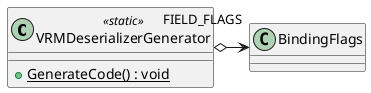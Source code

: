 @startuml
class VRMDeserializerGenerator <<static>> {
    + {static} GenerateCode() : void
}
VRMDeserializerGenerator o-> "FIELD_FLAGS" BindingFlags
@enduml
